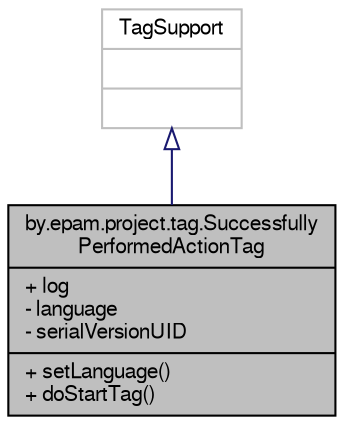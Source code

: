 digraph "by.epam.project.tag.SuccessfullyPerformedActionTag"
{
  bgcolor="transparent";
  edge [fontname="FreeSans",fontsize="10",labelfontname="FreeSans",labelfontsize="10"];
  node [fontname="FreeSans",fontsize="10",shape=record];
  Node1 [label="{by.epam.project.tag.Successfully\lPerformedActionTag\n|+ log\l- language\l- serialVersionUID\l|+ setLanguage()\l+ doStartTag()\l}",height=0.2,width=0.4,color="black", fillcolor="grey75", style="filled", fontcolor="black"];
  Node2 -> Node1 [dir="back",color="midnightblue",fontsize="10",style="solid",arrowtail="onormal",fontname="FreeSans"];
  Node2 [label="{TagSupport\n||}",height=0.2,width=0.4,color="grey75"];
}
